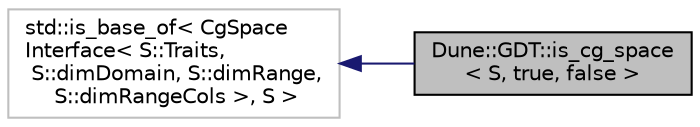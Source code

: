 digraph "Dune::GDT::is_cg_space&lt; S, true, false &gt;"
{
  edge [fontname="Helvetica",fontsize="10",labelfontname="Helvetica",labelfontsize="10"];
  node [fontname="Helvetica",fontsize="10",shape=record];
  rankdir="LR";
  Node1 [label="Dune::GDT::is_cg_space\l\< S, true, false \>",height=0.2,width=0.4,color="black", fillcolor="grey75", style="filled", fontcolor="black"];
  Node2 -> Node1 [dir="back",color="midnightblue",fontsize="10",style="solid",fontname="Helvetica"];
  Node2 [label="std::is_base_of\< CgSpace\lInterface\< S::Traits,\l S::dimDomain, S::dimRange,\l S::dimRangeCols \>, S \>",height=0.2,width=0.4,color="grey75", fillcolor="white", style="filled"];
}
